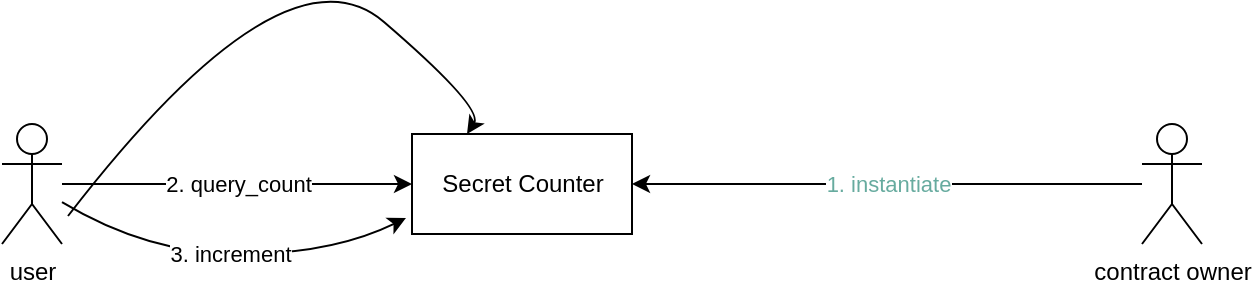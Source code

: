 <mxfile version="20.4.0" type="device"><diagram id="Kkm4vxg_AJ03N2Zspw5_" name="Page-1"><mxGraphModel dx="2391" dy="955" grid="0" gridSize="10" guides="1" tooltips="1" connect="1" arrows="1" fold="1" page="1" pageScale="1" pageWidth="850" pageHeight="1100" math="0" shadow="0"><root><mxCell id="0"/><mxCell id="1" parent="0"/><mxCell id="rSJNTk9ey9o2yULjTFoP-1" value="user" style="shape=umlActor;verticalLabelPosition=bottom;verticalAlign=top;html=1;" vertex="1" parent="1"><mxGeometry x="110" y="230" width="30" height="60" as="geometry"/></mxCell><mxCell id="rSJNTk9ey9o2yULjTFoP-2" value="Secret Counter" style="html=1;" vertex="1" parent="1"><mxGeometry x="315" y="235" width="110" height="50" as="geometry"/></mxCell><mxCell id="rSJNTk9ey9o2yULjTFoP-3" value="contract owner" style="shape=umlActor;verticalLabelPosition=bottom;verticalAlign=top;html=1;" vertex="1" parent="1"><mxGeometry x="680" y="230" width="30" height="60" as="geometry"/></mxCell><mxCell id="rSJNTk9ey9o2yULjTFoP-4" value="&lt;font color=&quot;#67ab9f&quot;&gt;1. instantiate&lt;/font&gt;" style="endArrow=classic;html=1;rounded=0;entryX=1;entryY=0.5;entryDx=0;entryDy=0;" edge="1" parent="1" source="rSJNTk9ey9o2yULjTFoP-3" target="rSJNTk9ey9o2yULjTFoP-2"><mxGeometry width="50" height="50" relative="1" as="geometry"><mxPoint x="400" y="610" as="sourcePoint"/><mxPoint x="450" y="560" as="targetPoint"/><Array as="points"><mxPoint x="560" y="260"/></Array></mxGeometry></mxCell><mxCell id="rSJNTk9ey9o2yULjTFoP-5" value="2. query_count" style="endArrow=classic;html=1;rounded=0;entryX=0;entryY=0.5;entryDx=0;entryDy=0;" edge="1" parent="1" source="rSJNTk9ey9o2yULjTFoP-1" target="rSJNTk9ey9o2yULjTFoP-2"><mxGeometry width="50" height="50" relative="1" as="geometry"><mxPoint x="400" y="610" as="sourcePoint"/><mxPoint x="450" y="560" as="targetPoint"/></mxGeometry></mxCell><mxCell id="rSJNTk9ey9o2yULjTFoP-6" value="3. increment" style="curved=1;endArrow=classic;html=1;rounded=0;" edge="1" parent="1" source="rSJNTk9ey9o2yULjTFoP-1"><mxGeometry width="50" height="50" relative="1" as="geometry"><mxPoint x="150" y="270" as="sourcePoint"/><mxPoint x="312" y="277" as="targetPoint"/><Array as="points"><mxPoint x="183" y="295"/><mxPoint x="275" y="295"/></Array></mxGeometry></mxCell><mxCell id="rSJNTk9ey9o2yULjTFoP-7" value="" style="curved=1;endArrow=classic;html=1;rounded=0;fontColor=#67AB9F;entryX=0.25;entryY=0;entryDx=0;entryDy=0;" edge="1" parent="1" target="rSJNTk9ey9o2yULjTFoP-2"><mxGeometry width="50" height="50" relative="1" as="geometry"><mxPoint x="143" y="276" as="sourcePoint"/><mxPoint x="366" y="290" as="targetPoint"/><Array as="points"><mxPoint x="251" y="136"/><mxPoint x="351" y="222"/></Array></mxGeometry></mxCell></root></mxGraphModel></diagram></mxfile>